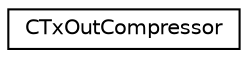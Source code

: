 digraph "Graphical Class Hierarchy"
{
 // LATEX_PDF_SIZE
  edge [fontname="Helvetica",fontsize="10",labelfontname="Helvetica",labelfontsize="10"];
  node [fontname="Helvetica",fontsize="10",shape=record];
  rankdir="LR";
  Node0 [label="CTxOutCompressor",height=0.2,width=0.4,color="black", fillcolor="white", style="filled",URL="$class_c_tx_out_compressor.html",tooltip=" "];
}
